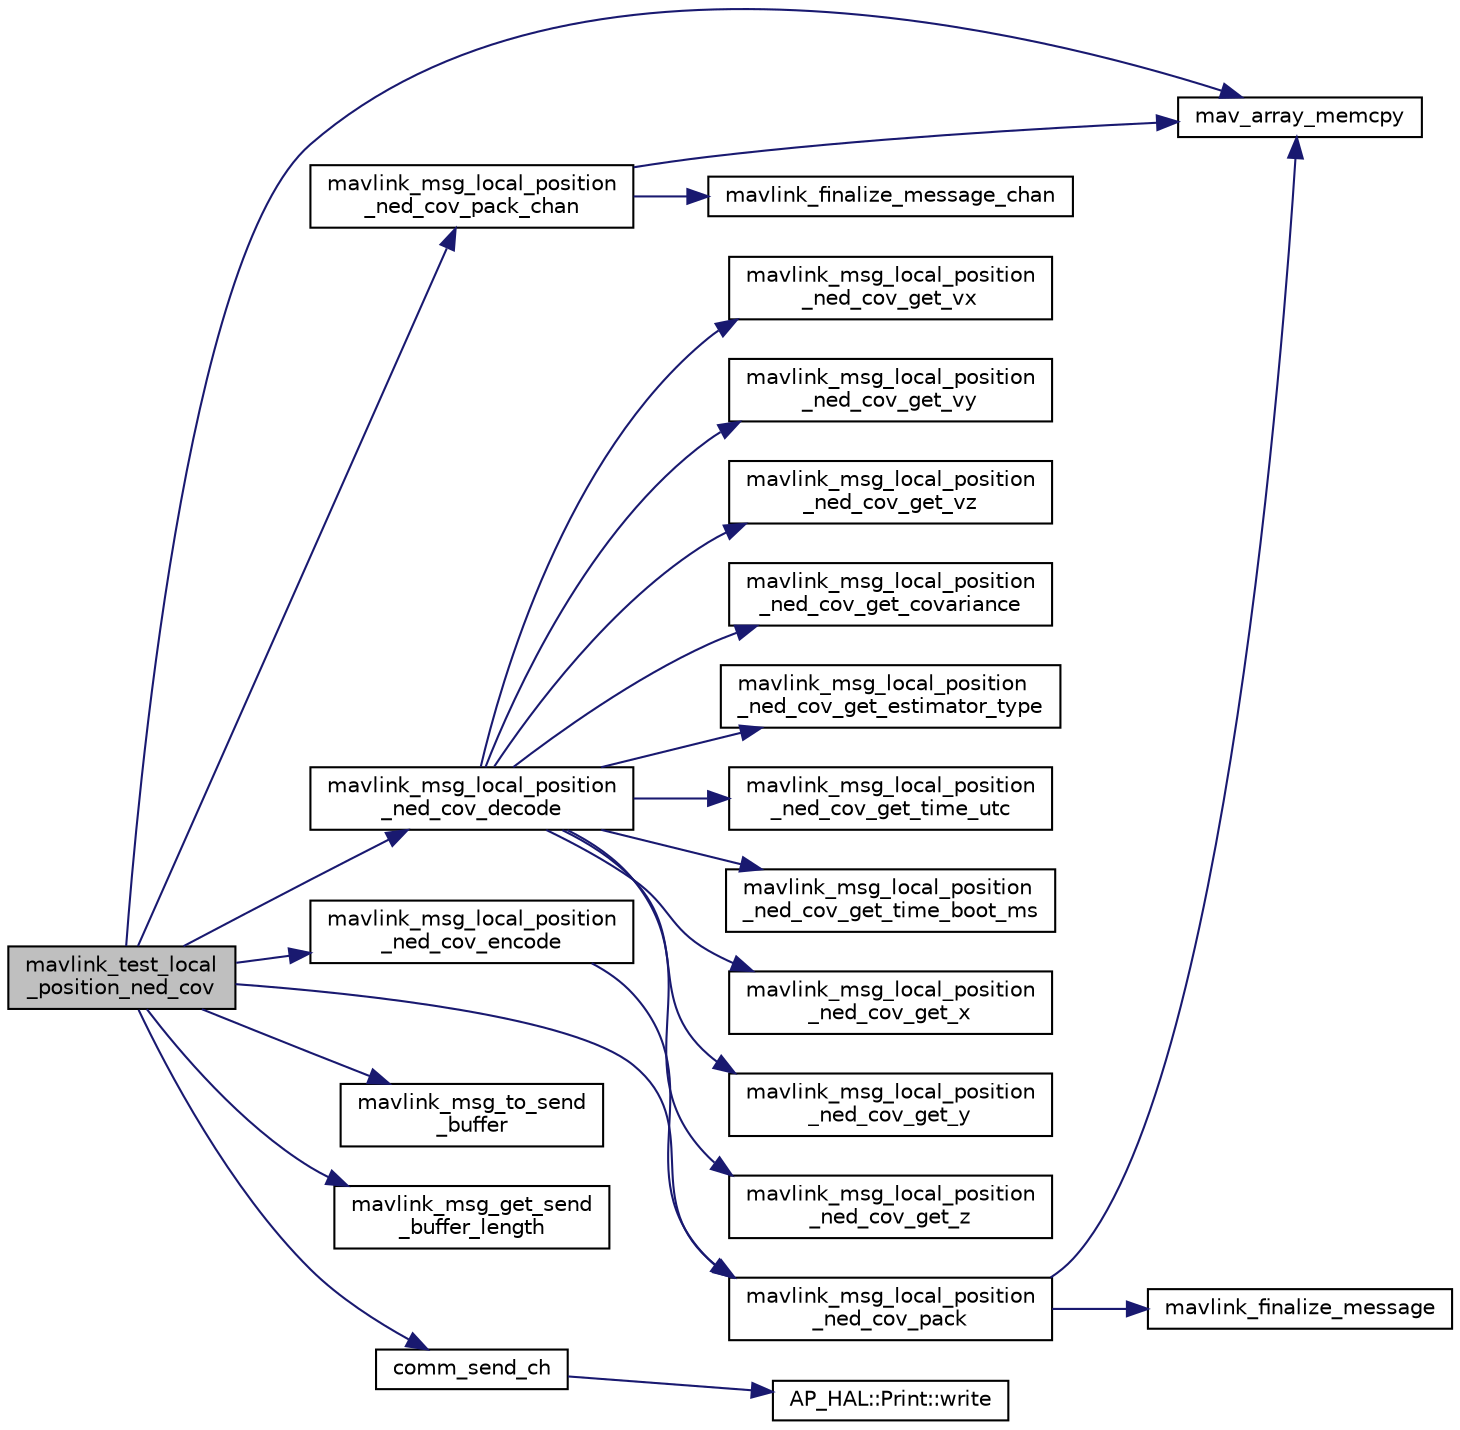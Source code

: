 digraph "mavlink_test_local_position_ned_cov"
{
 // INTERACTIVE_SVG=YES
  edge [fontname="Helvetica",fontsize="10",labelfontname="Helvetica",labelfontsize="10"];
  node [fontname="Helvetica",fontsize="10",shape=record];
  rankdir="LR";
  Node1 [label="mavlink_test_local\l_position_ned_cov",height=0.2,width=0.4,color="black", fillcolor="grey75", style="filled" fontcolor="black"];
  Node1 -> Node2 [color="midnightblue",fontsize="10",style="solid",fontname="Helvetica"];
  Node2 [label="mav_array_memcpy",height=0.2,width=0.4,color="black", fillcolor="white", style="filled",URL="$v0_89_2protocol_8h.html#a4486c3d5854cac1cb6a0fb1cc5ba570c"];
  Node1 -> Node3 [color="midnightblue",fontsize="10",style="solid",fontname="Helvetica"];
  Node3 [label="mavlink_msg_local_position\l_ned_cov_encode",height=0.2,width=0.4,color="black", fillcolor="white", style="filled",URL="$mavlink__msg__local__position__ned__cov_8h.html#a134a014c9b7fe6a87f8bd8edfef00023",tooltip="Encode a local_position_ned_cov struct. "];
  Node3 -> Node4 [color="midnightblue",fontsize="10",style="solid",fontname="Helvetica"];
  Node4 [label="mavlink_msg_local_position\l_ned_cov_pack",height=0.2,width=0.4,color="black", fillcolor="white", style="filled",URL="$mavlink__msg__local__position__ned__cov_8h.html#af5ea61a113f820a3d00b642d87a489b7",tooltip="Pack a local_position_ned_cov message. "];
  Node4 -> Node2 [color="midnightblue",fontsize="10",style="solid",fontname="Helvetica"];
  Node4 -> Node5 [color="midnightblue",fontsize="10",style="solid",fontname="Helvetica"];
  Node5 [label="mavlink_finalize_message",height=0.2,width=0.4,color="black", fillcolor="white", style="filled",URL="$v0_89_2mavlink__helpers_8h.html#af3bea083c5ec83f5b6570b2bd4a817d0",tooltip="Finalize a MAVLink message with MAVLINK_COMM_0 as default channel. "];
  Node1 -> Node6 [color="midnightblue",fontsize="10",style="solid",fontname="Helvetica"];
  Node6 [label="mavlink_msg_local_position\l_ned_cov_decode",height=0.2,width=0.4,color="black", fillcolor="white", style="filled",URL="$mavlink__msg__local__position__ned__cov_8h.html#aca8ebce09a884b6f030955c0539a1509",tooltip="Decode a local_position_ned_cov message into a struct. "];
  Node6 -> Node7 [color="midnightblue",fontsize="10",style="solid",fontname="Helvetica"];
  Node7 [label="mavlink_msg_local_position\l_ned_cov_get_time_utc",height=0.2,width=0.4,color="black", fillcolor="white", style="filled",URL="$mavlink__msg__local__position__ned__cov_8h.html#a08c0a911106778c4e9c7a056426d4109",tooltip="Get field time_utc from local_position_ned_cov message. "];
  Node6 -> Node8 [color="midnightblue",fontsize="10",style="solid",fontname="Helvetica"];
  Node8 [label="mavlink_msg_local_position\l_ned_cov_get_time_boot_ms",height=0.2,width=0.4,color="black", fillcolor="white", style="filled",URL="$mavlink__msg__local__position__ned__cov_8h.html#af152a7d414b1ae890698207b154fd73a",tooltip="Send a local_position_ned_cov message. "];
  Node6 -> Node9 [color="midnightblue",fontsize="10",style="solid",fontname="Helvetica"];
  Node9 [label="mavlink_msg_local_position\l_ned_cov_get_x",height=0.2,width=0.4,color="black", fillcolor="white", style="filled",URL="$mavlink__msg__local__position__ned__cov_8h.html#a0524730b804bbf8c4a8a71e128af982e",tooltip="Get field x from local_position_ned_cov message. "];
  Node6 -> Node10 [color="midnightblue",fontsize="10",style="solid",fontname="Helvetica"];
  Node10 [label="mavlink_msg_local_position\l_ned_cov_get_y",height=0.2,width=0.4,color="black", fillcolor="white", style="filled",URL="$mavlink__msg__local__position__ned__cov_8h.html#a3e5bfc5d7e3ed12ee06e0af8bb146467",tooltip="Get field y from local_position_ned_cov message. "];
  Node6 -> Node11 [color="midnightblue",fontsize="10",style="solid",fontname="Helvetica"];
  Node11 [label="mavlink_msg_local_position\l_ned_cov_get_z",height=0.2,width=0.4,color="black", fillcolor="white", style="filled",URL="$mavlink__msg__local__position__ned__cov_8h.html#a786e933728f0bb3f7b9dcaf8e60bed67",tooltip="Get field z from local_position_ned_cov message. "];
  Node6 -> Node12 [color="midnightblue",fontsize="10",style="solid",fontname="Helvetica"];
  Node12 [label="mavlink_msg_local_position\l_ned_cov_get_vx",height=0.2,width=0.4,color="black", fillcolor="white", style="filled",URL="$mavlink__msg__local__position__ned__cov_8h.html#a4ffe546e7e11258c1c4c86df95adf90f",tooltip="Get field vx from local_position_ned_cov message. "];
  Node6 -> Node13 [color="midnightblue",fontsize="10",style="solid",fontname="Helvetica"];
  Node13 [label="mavlink_msg_local_position\l_ned_cov_get_vy",height=0.2,width=0.4,color="black", fillcolor="white", style="filled",URL="$mavlink__msg__local__position__ned__cov_8h.html#a030b8429a949785daa2c7a103c85bdeb",tooltip="Get field vy from local_position_ned_cov message. "];
  Node6 -> Node14 [color="midnightblue",fontsize="10",style="solid",fontname="Helvetica"];
  Node14 [label="mavlink_msg_local_position\l_ned_cov_get_vz",height=0.2,width=0.4,color="black", fillcolor="white", style="filled",URL="$mavlink__msg__local__position__ned__cov_8h.html#a6e4c062a82a5e19cd8f1fd71625728bf",tooltip="Get field vz from local_position_ned_cov message. "];
  Node6 -> Node15 [color="midnightblue",fontsize="10",style="solid",fontname="Helvetica"];
  Node15 [label="mavlink_msg_local_position\l_ned_cov_get_covariance",height=0.2,width=0.4,color="black", fillcolor="white", style="filled",URL="$mavlink__msg__local__position__ned__cov_8h.html#af95e8e3e47e23772e543fbeea0bdabe3",tooltip="Get field covariance from local_position_ned_cov message. "];
  Node6 -> Node16 [color="midnightblue",fontsize="10",style="solid",fontname="Helvetica"];
  Node16 [label="mavlink_msg_local_position\l_ned_cov_get_estimator_type",height=0.2,width=0.4,color="black", fillcolor="white", style="filled",URL="$mavlink__msg__local__position__ned__cov_8h.html#a7e7e27edab90cd7aa28d394421be9128",tooltip="Get field estimator_type from local_position_ned_cov message. "];
  Node1 -> Node4 [color="midnightblue",fontsize="10",style="solid",fontname="Helvetica"];
  Node1 -> Node17 [color="midnightblue",fontsize="10",style="solid",fontname="Helvetica"];
  Node17 [label="mavlink_msg_local_position\l_ned_cov_pack_chan",height=0.2,width=0.4,color="black", fillcolor="white", style="filled",URL="$mavlink__msg__local__position__ned__cov_8h.html#aca40237896a1d9d53722496d8e1baff6",tooltip="Pack a local_position_ned_cov message on a channel. "];
  Node17 -> Node2 [color="midnightblue",fontsize="10",style="solid",fontname="Helvetica"];
  Node17 -> Node18 [color="midnightblue",fontsize="10",style="solid",fontname="Helvetica"];
  Node18 [label="mavlink_finalize_message_chan",height=0.2,width=0.4,color="black", fillcolor="white", style="filled",URL="$v0_89_2mavlink__helpers_8h.html#aa66131138fc02101dcc73b4b556ab422",tooltip="Finalize a MAVLink message with channel assignment. "];
  Node1 -> Node19 [color="midnightblue",fontsize="10",style="solid",fontname="Helvetica"];
  Node19 [label="mavlink_msg_to_send\l_buffer",height=0.2,width=0.4,color="black", fillcolor="white", style="filled",URL="$v0_89_2mavlink__helpers_8h.html#afea0a9befa84822fd62c2899ea0d849e",tooltip="Pack a message to send it over a serial byte stream. "];
  Node1 -> Node20 [color="midnightblue",fontsize="10",style="solid",fontname="Helvetica"];
  Node20 [label="mavlink_msg_get_send\l_buffer_length",height=0.2,width=0.4,color="black", fillcolor="white", style="filled",URL="$v0_89_2protocol_8h.html#aa86c08f27aabb7a2e12a67f189f590c8",tooltip="Get the required buffer size for this message. "];
  Node1 -> Node21 [color="midnightblue",fontsize="10",style="solid",fontname="Helvetica"];
  Node21 [label="comm_send_ch",height=0.2,width=0.4,color="black", fillcolor="white", style="filled",URL="$GCS__MAVLink_8h.html#ab753873a1ee10adedd0ce246311468f8"];
  Node21 -> Node22 [color="midnightblue",fontsize="10",style="solid",fontname="Helvetica"];
  Node22 [label="AP_HAL::Print::write",height=0.2,width=0.4,color="black", fillcolor="white", style="filled",URL="$classAP__HAL_1_1Print.html#acc65391952a43334f8f5c9bef341f501"];
}
